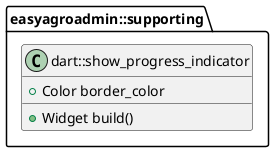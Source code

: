 @startuml
class "easyagroadmin::supporting.dart::show_progress_indicator" {
  +Color border_color
  +Widget build()
}


@enduml